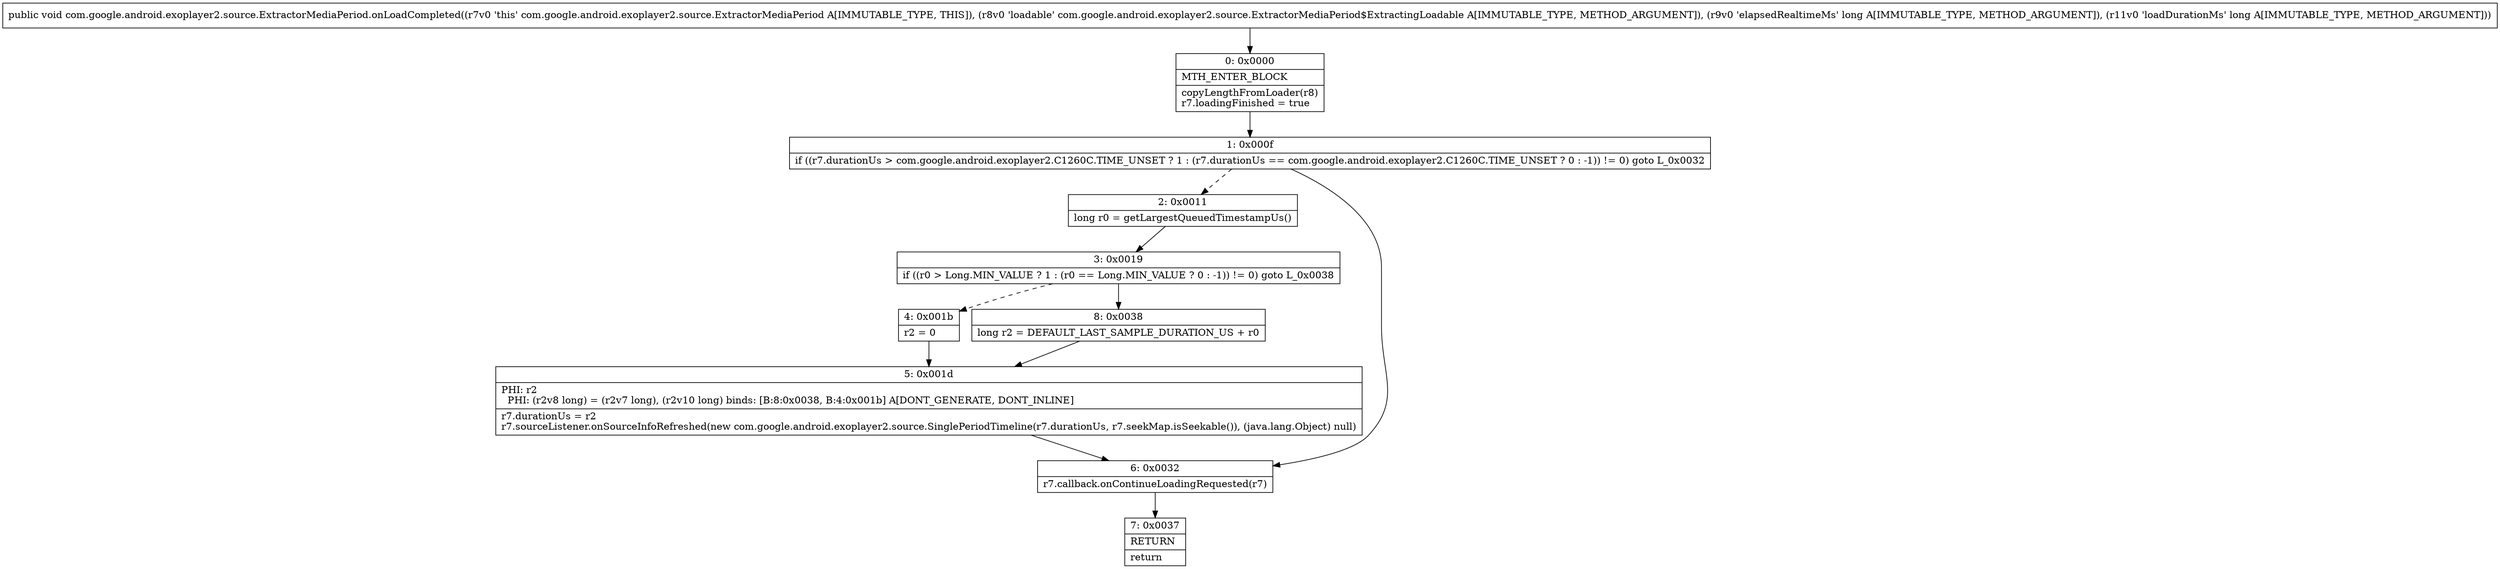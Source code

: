 digraph "CFG forcom.google.android.exoplayer2.source.ExtractorMediaPeriod.onLoadCompleted(Lcom\/google\/android\/exoplayer2\/source\/ExtractorMediaPeriod$ExtractingLoadable;JJ)V" {
Node_0 [shape=record,label="{0\:\ 0x0000|MTH_ENTER_BLOCK\l|copyLengthFromLoader(r8)\lr7.loadingFinished = true\l}"];
Node_1 [shape=record,label="{1\:\ 0x000f|if ((r7.durationUs \> com.google.android.exoplayer2.C1260C.TIME_UNSET ? 1 : (r7.durationUs == com.google.android.exoplayer2.C1260C.TIME_UNSET ? 0 : \-1)) != 0) goto L_0x0032\l}"];
Node_2 [shape=record,label="{2\:\ 0x0011|long r0 = getLargestQueuedTimestampUs()\l}"];
Node_3 [shape=record,label="{3\:\ 0x0019|if ((r0 \> Long.MIN_VALUE ? 1 : (r0 == Long.MIN_VALUE ? 0 : \-1)) != 0) goto L_0x0038\l}"];
Node_4 [shape=record,label="{4\:\ 0x001b|r2 = 0\l}"];
Node_5 [shape=record,label="{5\:\ 0x001d|PHI: r2 \l  PHI: (r2v8 long) = (r2v7 long), (r2v10 long) binds: [B:8:0x0038, B:4:0x001b] A[DONT_GENERATE, DONT_INLINE]\l|r7.durationUs = r2\lr7.sourceListener.onSourceInfoRefreshed(new com.google.android.exoplayer2.source.SinglePeriodTimeline(r7.durationUs, r7.seekMap.isSeekable()), (java.lang.Object) null)\l}"];
Node_6 [shape=record,label="{6\:\ 0x0032|r7.callback.onContinueLoadingRequested(r7)\l}"];
Node_7 [shape=record,label="{7\:\ 0x0037|RETURN\l|return\l}"];
Node_8 [shape=record,label="{8\:\ 0x0038|long r2 = DEFAULT_LAST_SAMPLE_DURATION_US + r0\l}"];
MethodNode[shape=record,label="{public void com.google.android.exoplayer2.source.ExtractorMediaPeriod.onLoadCompleted((r7v0 'this' com.google.android.exoplayer2.source.ExtractorMediaPeriod A[IMMUTABLE_TYPE, THIS]), (r8v0 'loadable' com.google.android.exoplayer2.source.ExtractorMediaPeriod$ExtractingLoadable A[IMMUTABLE_TYPE, METHOD_ARGUMENT]), (r9v0 'elapsedRealtimeMs' long A[IMMUTABLE_TYPE, METHOD_ARGUMENT]), (r11v0 'loadDurationMs' long A[IMMUTABLE_TYPE, METHOD_ARGUMENT])) }"];
MethodNode -> Node_0;
Node_0 -> Node_1;
Node_1 -> Node_2[style=dashed];
Node_1 -> Node_6;
Node_2 -> Node_3;
Node_3 -> Node_4[style=dashed];
Node_3 -> Node_8;
Node_4 -> Node_5;
Node_5 -> Node_6;
Node_6 -> Node_7;
Node_8 -> Node_5;
}

